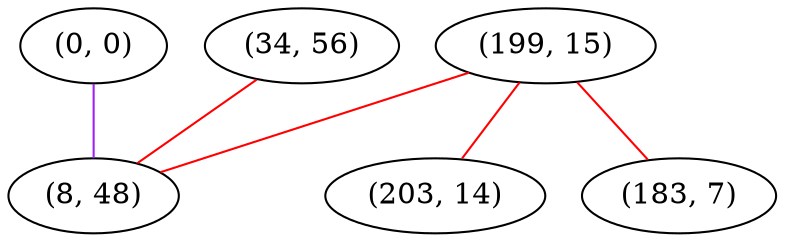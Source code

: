 graph "" {
"(0, 0)";
"(199, 15)";
"(203, 14)";
"(34, 56)";
"(8, 48)";
"(183, 7)";
"(0, 0)" -- "(8, 48)"  [color=purple, key=0, weight=4];
"(199, 15)" -- "(8, 48)"  [color=red, key=0, weight=1];
"(199, 15)" -- "(183, 7)"  [color=red, key=0, weight=1];
"(199, 15)" -- "(203, 14)"  [color=red, key=0, weight=1];
"(34, 56)" -- "(8, 48)"  [color=red, key=0, weight=1];
}
